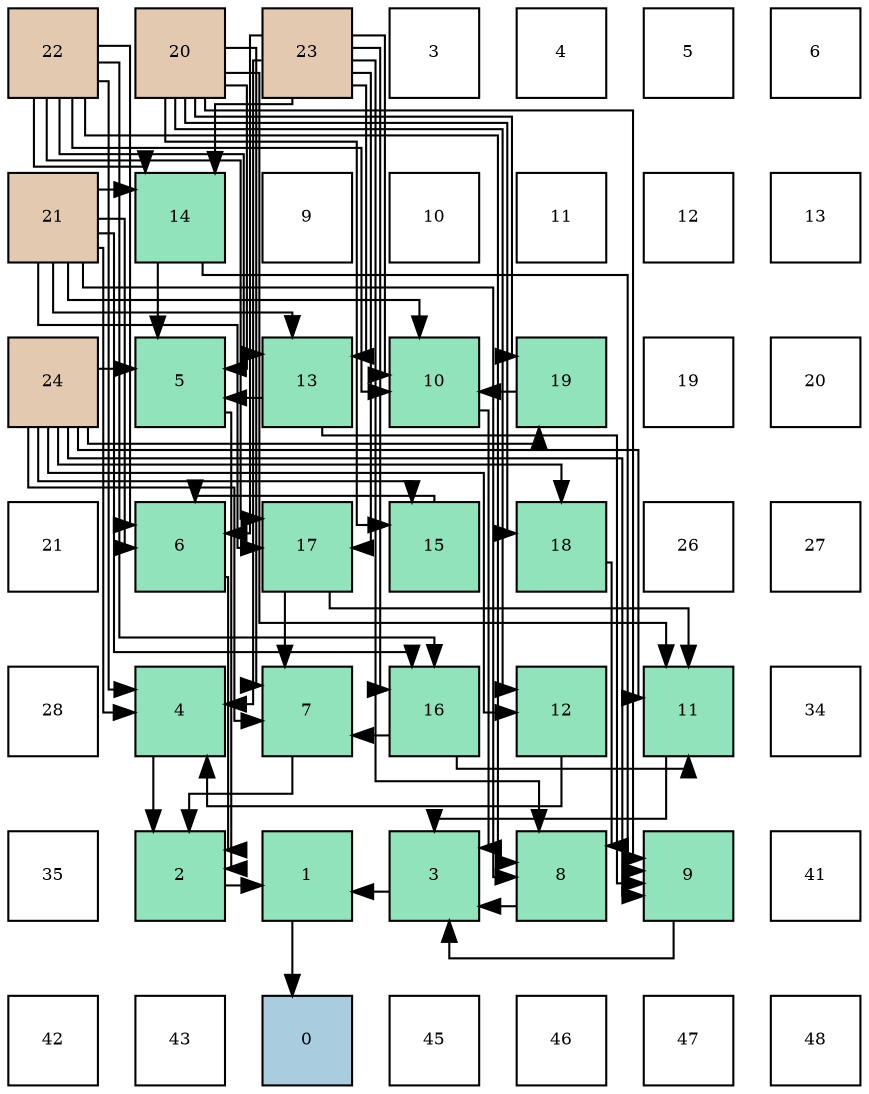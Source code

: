 digraph layout{
 rankdir=TB;
 splines=ortho;
 node [style=filled shape=square fixedsize=true width=0.6];
0[label="22", fontsize=8, fillcolor="#e3c9af"];
1[label="20", fontsize=8, fillcolor="#e3c9af"];
2[label="23", fontsize=8, fillcolor="#e3c9af"];
3[label="3", fontsize=8, fillcolor="#ffffff"];
4[label="4", fontsize=8, fillcolor="#ffffff"];
5[label="5", fontsize=8, fillcolor="#ffffff"];
6[label="6", fontsize=8, fillcolor="#ffffff"];
7[label="21", fontsize=8, fillcolor="#e3c9af"];
8[label="14", fontsize=8, fillcolor="#91e3bb"];
9[label="9", fontsize=8, fillcolor="#ffffff"];
10[label="10", fontsize=8, fillcolor="#ffffff"];
11[label="11", fontsize=8, fillcolor="#ffffff"];
12[label="12", fontsize=8, fillcolor="#ffffff"];
13[label="13", fontsize=8, fillcolor="#ffffff"];
14[label="24", fontsize=8, fillcolor="#e3c9af"];
15[label="5", fontsize=8, fillcolor="#91e3bb"];
16[label="13", fontsize=8, fillcolor="#91e3bb"];
17[label="10", fontsize=8, fillcolor="#91e3bb"];
18[label="19", fontsize=8, fillcolor="#91e3bb"];
19[label="19", fontsize=8, fillcolor="#ffffff"];
20[label="20", fontsize=8, fillcolor="#ffffff"];
21[label="21", fontsize=8, fillcolor="#ffffff"];
22[label="6", fontsize=8, fillcolor="#91e3bb"];
23[label="17", fontsize=8, fillcolor="#91e3bb"];
24[label="15", fontsize=8, fillcolor="#91e3bb"];
25[label="18", fontsize=8, fillcolor="#91e3bb"];
26[label="26", fontsize=8, fillcolor="#ffffff"];
27[label="27", fontsize=8, fillcolor="#ffffff"];
28[label="28", fontsize=8, fillcolor="#ffffff"];
29[label="4", fontsize=8, fillcolor="#91e3bb"];
30[label="7", fontsize=8, fillcolor="#91e3bb"];
31[label="16", fontsize=8, fillcolor="#91e3bb"];
32[label="12", fontsize=8, fillcolor="#91e3bb"];
33[label="11", fontsize=8, fillcolor="#91e3bb"];
34[label="34", fontsize=8, fillcolor="#ffffff"];
35[label="35", fontsize=8, fillcolor="#ffffff"];
36[label="2", fontsize=8, fillcolor="#91e3bb"];
37[label="1", fontsize=8, fillcolor="#91e3bb"];
38[label="3", fontsize=8, fillcolor="#91e3bb"];
39[label="8", fontsize=8, fillcolor="#91e3bb"];
40[label="9", fontsize=8, fillcolor="#91e3bb"];
41[label="41", fontsize=8, fillcolor="#ffffff"];
42[label="42", fontsize=8, fillcolor="#ffffff"];
43[label="43", fontsize=8, fillcolor="#ffffff"];
44[label="0", fontsize=8, fillcolor="#a9ccde"];
45[label="45", fontsize=8, fillcolor="#ffffff"];
46[label="46", fontsize=8, fillcolor="#ffffff"];
47[label="47", fontsize=8, fillcolor="#ffffff"];
48[label="48", fontsize=8, fillcolor="#ffffff"];
edge [constraint=false, style=vis];37 -> 44;
36 -> 37;
38 -> 37;
29 -> 36;
15 -> 36;
22 -> 36;
30 -> 36;
39 -> 38;
40 -> 38;
17 -> 38;
33 -> 38;
32 -> 29;
7 -> 29;
0 -> 29;
2 -> 29;
16 -> 15;
8 -> 15;
1 -> 15;
14 -> 15;
24 -> 22;
7 -> 22;
0 -> 22;
2 -> 22;
31 -> 30;
23 -> 30;
1 -> 30;
14 -> 30;
25 -> 39;
7 -> 39;
0 -> 39;
2 -> 39;
16 -> 40;
8 -> 40;
1 -> 40;
14 -> 40;
18 -> 17;
7 -> 17;
0 -> 17;
2 -> 17;
31 -> 33;
23 -> 33;
1 -> 33;
14 -> 33;
1 -> 32;
14 -> 32;
7 -> 16;
0 -> 16;
2 -> 16;
7 -> 8;
0 -> 8;
2 -> 8;
1 -> 24;
14 -> 24;
7 -> 31;
0 -> 31;
2 -> 31;
7 -> 23;
0 -> 23;
2 -> 23;
1 -> 25;
14 -> 25;
1 -> 18;
14 -> 18;
edge [constraint=true, style=invis];
0 -> 7 -> 14 -> 21 -> 28 -> 35 -> 42;
1 -> 8 -> 15 -> 22 -> 29 -> 36 -> 43;
2 -> 9 -> 16 -> 23 -> 30 -> 37 -> 44;
3 -> 10 -> 17 -> 24 -> 31 -> 38 -> 45;
4 -> 11 -> 18 -> 25 -> 32 -> 39 -> 46;
5 -> 12 -> 19 -> 26 -> 33 -> 40 -> 47;
6 -> 13 -> 20 -> 27 -> 34 -> 41 -> 48;
rank = same {0 -> 1 -> 2 -> 3 -> 4 -> 5 -> 6};
rank = same {7 -> 8 -> 9 -> 10 -> 11 -> 12 -> 13};
rank = same {14 -> 15 -> 16 -> 17 -> 18 -> 19 -> 20};
rank = same {21 -> 22 -> 23 -> 24 -> 25 -> 26 -> 27};
rank = same {28 -> 29 -> 30 -> 31 -> 32 -> 33 -> 34};
rank = same {35 -> 36 -> 37 -> 38 -> 39 -> 40 -> 41};
rank = same {42 -> 43 -> 44 -> 45 -> 46 -> 47 -> 48};
}